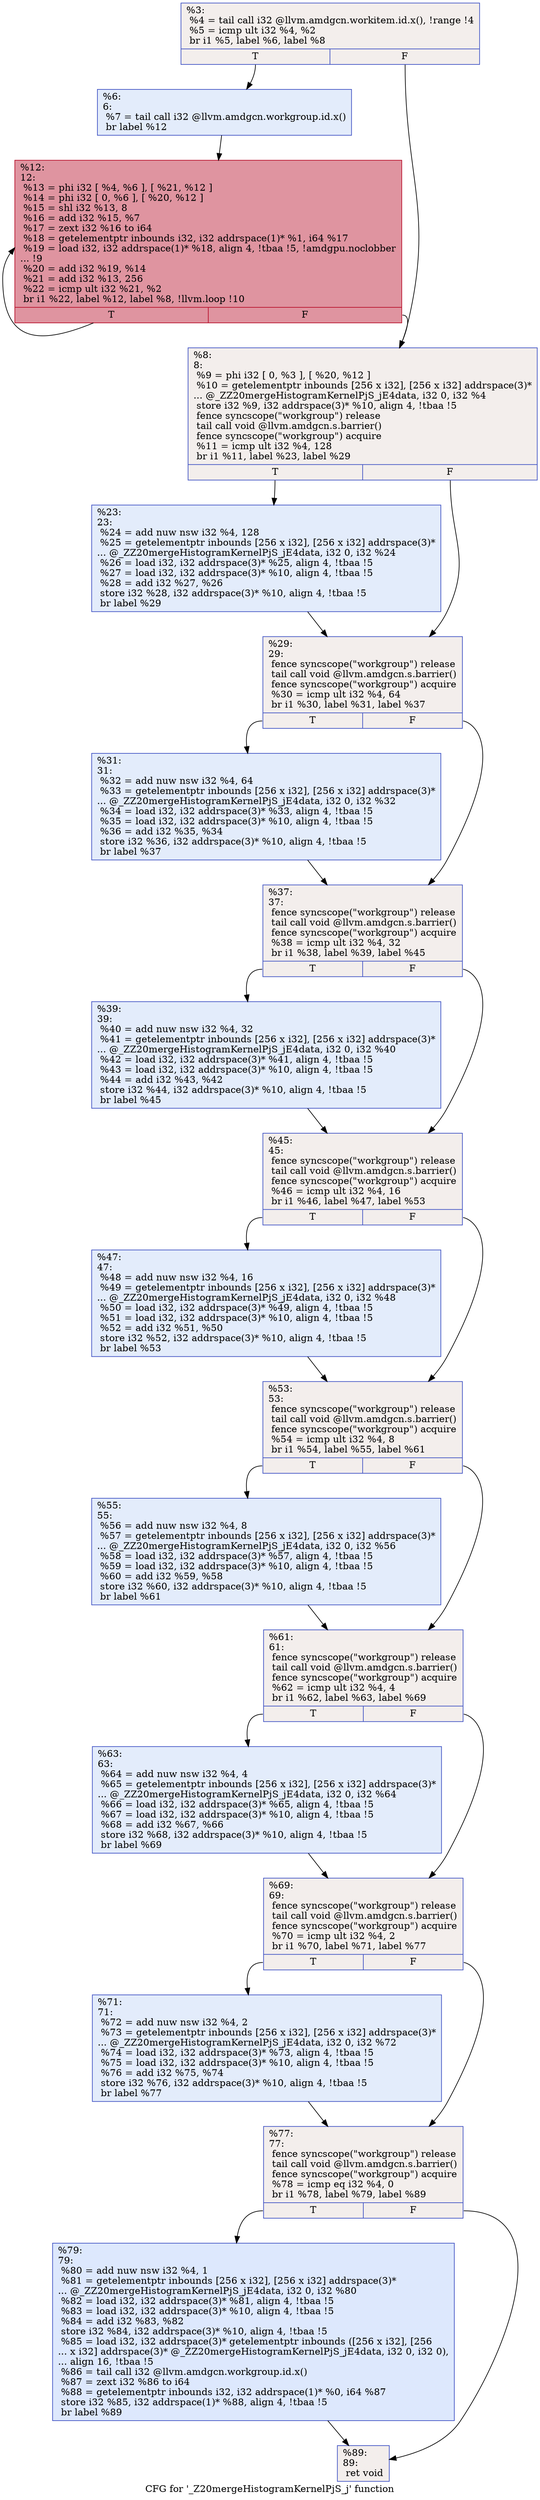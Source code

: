 digraph "CFG for '_Z20mergeHistogramKernelPjS_j' function" {
	label="CFG for '_Z20mergeHistogramKernelPjS_j' function";

	Node0x47792c0 [shape=record,color="#3d50c3ff", style=filled, fillcolor="#e3d9d370",label="{%3:\l  %4 = tail call i32 @llvm.amdgcn.workitem.id.x(), !range !4\l  %5 = icmp ult i32 %4, %2\l  br i1 %5, label %6, label %8\l|{<s0>T|<s1>F}}"];
	Node0x47792c0:s0 -> Node0x477a130;
	Node0x47792c0:s1 -> Node0x477a1c0;
	Node0x477a130 [shape=record,color="#3d50c3ff", style=filled, fillcolor="#bfd3f670",label="{%6:\l6:                                                \l  %7 = tail call i32 @llvm.amdgcn.workgroup.id.x()\l  br label %12\l}"];
	Node0x477a130 -> Node0x477a4a0;
	Node0x477a1c0 [shape=record,color="#3d50c3ff", style=filled, fillcolor="#e3d9d370",label="{%8:\l8:                                                \l  %9 = phi i32 [ 0, %3 ], [ %20, %12 ]\l  %10 = getelementptr inbounds [256 x i32], [256 x i32] addrspace(3)*\l... @_ZZ20mergeHistogramKernelPjS_jE4data, i32 0, i32 %4\l  store i32 %9, i32 addrspace(3)* %10, align 4, !tbaa !5\l  fence syncscope(\"workgroup\") release\l  tail call void @llvm.amdgcn.s.barrier()\l  fence syncscope(\"workgroup\") acquire\l  %11 = icmp ult i32 %4, 128\l  br i1 %11, label %23, label %29\l|{<s0>T|<s1>F}}"];
	Node0x477a1c0:s0 -> Node0x477b320;
	Node0x477a1c0:s1 -> Node0x477b3b0;
	Node0x477a4a0 [shape=record,color="#b70d28ff", style=filled, fillcolor="#b70d2870",label="{%12:\l12:                                               \l  %13 = phi i32 [ %4, %6 ], [ %21, %12 ]\l  %14 = phi i32 [ 0, %6 ], [ %20, %12 ]\l  %15 = shl i32 %13, 8\l  %16 = add i32 %15, %7\l  %17 = zext i32 %16 to i64\l  %18 = getelementptr inbounds i32, i32 addrspace(1)* %1, i64 %17\l  %19 = load i32, i32 addrspace(1)* %18, align 4, !tbaa !5, !amdgpu.noclobber\l... !9\l  %20 = add i32 %19, %14\l  %21 = add i32 %13, 256\l  %22 = icmp ult i32 %21, %2\l  br i1 %22, label %12, label %8, !llvm.loop !10\l|{<s0>T|<s1>F}}"];
	Node0x477a4a0:s0 -> Node0x477a4a0;
	Node0x477a4a0:s1 -> Node0x477a1c0;
	Node0x477b320 [shape=record,color="#3d50c3ff", style=filled, fillcolor="#bfd3f670",label="{%23:\l23:                                               \l  %24 = add nuw nsw i32 %4, 128\l  %25 = getelementptr inbounds [256 x i32], [256 x i32] addrspace(3)*\l... @_ZZ20mergeHistogramKernelPjS_jE4data, i32 0, i32 %24\l  %26 = load i32, i32 addrspace(3)* %25, align 4, !tbaa !5\l  %27 = load i32, i32 addrspace(3)* %10, align 4, !tbaa !5\l  %28 = add i32 %27, %26\l  store i32 %28, i32 addrspace(3)* %10, align 4, !tbaa !5\l  br label %29\l}"];
	Node0x477b320 -> Node0x477b3b0;
	Node0x477b3b0 [shape=record,color="#3d50c3ff", style=filled, fillcolor="#e3d9d370",label="{%29:\l29:                                               \l  fence syncscope(\"workgroup\") release\l  tail call void @llvm.amdgcn.s.barrier()\l  fence syncscope(\"workgroup\") acquire\l  %30 = icmp ult i32 %4, 64\l  br i1 %30, label %31, label %37\l|{<s0>T|<s1>F}}"];
	Node0x477b3b0:s0 -> Node0x477caf0;
	Node0x477b3b0:s1 -> Node0x477cb40;
	Node0x477caf0 [shape=record,color="#3d50c3ff", style=filled, fillcolor="#bfd3f670",label="{%31:\l31:                                               \l  %32 = add nuw nsw i32 %4, 64\l  %33 = getelementptr inbounds [256 x i32], [256 x i32] addrspace(3)*\l... @_ZZ20mergeHistogramKernelPjS_jE4data, i32 0, i32 %32\l  %34 = load i32, i32 addrspace(3)* %33, align 4, !tbaa !5\l  %35 = load i32, i32 addrspace(3)* %10, align 4, !tbaa !5\l  %36 = add i32 %35, %34\l  store i32 %36, i32 addrspace(3)* %10, align 4, !tbaa !5\l  br label %37\l}"];
	Node0x477caf0 -> Node0x477cb40;
	Node0x477cb40 [shape=record,color="#3d50c3ff", style=filled, fillcolor="#e3d9d370",label="{%37:\l37:                                               \l  fence syncscope(\"workgroup\") release\l  tail call void @llvm.amdgcn.s.barrier()\l  fence syncscope(\"workgroup\") acquire\l  %38 = icmp ult i32 %4, 32\l  br i1 %38, label %39, label %45\l|{<s0>T|<s1>F}}"];
	Node0x477cb40:s0 -> Node0x477d330;
	Node0x477cb40:s1 -> Node0x477d380;
	Node0x477d330 [shape=record,color="#3d50c3ff", style=filled, fillcolor="#bfd3f670",label="{%39:\l39:                                               \l  %40 = add nuw nsw i32 %4, 32\l  %41 = getelementptr inbounds [256 x i32], [256 x i32] addrspace(3)*\l... @_ZZ20mergeHistogramKernelPjS_jE4data, i32 0, i32 %40\l  %42 = load i32, i32 addrspace(3)* %41, align 4, !tbaa !5\l  %43 = load i32, i32 addrspace(3)* %10, align 4, !tbaa !5\l  %44 = add i32 %43, %42\l  store i32 %44, i32 addrspace(3)* %10, align 4, !tbaa !5\l  br label %45\l}"];
	Node0x477d330 -> Node0x477d380;
	Node0x477d380 [shape=record,color="#3d50c3ff", style=filled, fillcolor="#e3d9d370",label="{%45:\l45:                                               \l  fence syncscope(\"workgroup\") release\l  tail call void @llvm.amdgcn.s.barrier()\l  fence syncscope(\"workgroup\") acquire\l  %46 = icmp ult i32 %4, 16\l  br i1 %46, label %47, label %53\l|{<s0>T|<s1>F}}"];
	Node0x477d380:s0 -> Node0x477da70;
	Node0x477d380:s1 -> Node0x477dac0;
	Node0x477da70 [shape=record,color="#3d50c3ff", style=filled, fillcolor="#bfd3f670",label="{%47:\l47:                                               \l  %48 = add nuw nsw i32 %4, 16\l  %49 = getelementptr inbounds [256 x i32], [256 x i32] addrspace(3)*\l... @_ZZ20mergeHistogramKernelPjS_jE4data, i32 0, i32 %48\l  %50 = load i32, i32 addrspace(3)* %49, align 4, !tbaa !5\l  %51 = load i32, i32 addrspace(3)* %10, align 4, !tbaa !5\l  %52 = add i32 %51, %50\l  store i32 %52, i32 addrspace(3)* %10, align 4, !tbaa !5\l  br label %53\l}"];
	Node0x477da70 -> Node0x477dac0;
	Node0x477dac0 [shape=record,color="#3d50c3ff", style=filled, fillcolor="#e3d9d370",label="{%53:\l53:                                               \l  fence syncscope(\"workgroup\") release\l  tail call void @llvm.amdgcn.s.barrier()\l  fence syncscope(\"workgroup\") acquire\l  %54 = icmp ult i32 %4, 8\l  br i1 %54, label %55, label %61\l|{<s0>T|<s1>F}}"];
	Node0x477dac0:s0 -> Node0x477e1b0;
	Node0x477dac0:s1 -> Node0x477e200;
	Node0x477e1b0 [shape=record,color="#3d50c3ff", style=filled, fillcolor="#bfd3f670",label="{%55:\l55:                                               \l  %56 = add nuw nsw i32 %4, 8\l  %57 = getelementptr inbounds [256 x i32], [256 x i32] addrspace(3)*\l... @_ZZ20mergeHistogramKernelPjS_jE4data, i32 0, i32 %56\l  %58 = load i32, i32 addrspace(3)* %57, align 4, !tbaa !5\l  %59 = load i32, i32 addrspace(3)* %10, align 4, !tbaa !5\l  %60 = add i32 %59, %58\l  store i32 %60, i32 addrspace(3)* %10, align 4, !tbaa !5\l  br label %61\l}"];
	Node0x477e1b0 -> Node0x477e200;
	Node0x477e200 [shape=record,color="#3d50c3ff", style=filled, fillcolor="#e3d9d370",label="{%61:\l61:                                               \l  fence syncscope(\"workgroup\") release\l  tail call void @llvm.amdgcn.s.barrier()\l  fence syncscope(\"workgroup\") acquire\l  %62 = icmp ult i32 %4, 4\l  br i1 %62, label %63, label %69\l|{<s0>T|<s1>F}}"];
	Node0x477e200:s0 -> Node0x477e8c0;
	Node0x477e200:s1 -> Node0x477e910;
	Node0x477e8c0 [shape=record,color="#3d50c3ff", style=filled, fillcolor="#bfd3f670",label="{%63:\l63:                                               \l  %64 = add nuw nsw i32 %4, 4\l  %65 = getelementptr inbounds [256 x i32], [256 x i32] addrspace(3)*\l... @_ZZ20mergeHistogramKernelPjS_jE4data, i32 0, i32 %64\l  %66 = load i32, i32 addrspace(3)* %65, align 4, !tbaa !5\l  %67 = load i32, i32 addrspace(3)* %10, align 4, !tbaa !5\l  %68 = add i32 %67, %66\l  store i32 %68, i32 addrspace(3)* %10, align 4, !tbaa !5\l  br label %69\l}"];
	Node0x477e8c0 -> Node0x477e910;
	Node0x477e910 [shape=record,color="#3d50c3ff", style=filled, fillcolor="#e3d9d370",label="{%69:\l69:                                               \l  fence syncscope(\"workgroup\") release\l  tail call void @llvm.amdgcn.s.barrier()\l  fence syncscope(\"workgroup\") acquire\l  %70 = icmp ult i32 %4, 2\l  br i1 %70, label %71, label %77\l|{<s0>T|<s1>F}}"];
	Node0x477e910:s0 -> Node0x477f210;
	Node0x477e910:s1 -> Node0x477f260;
	Node0x477f210 [shape=record,color="#3d50c3ff", style=filled, fillcolor="#bfd3f670",label="{%71:\l71:                                               \l  %72 = add nuw nsw i32 %4, 2\l  %73 = getelementptr inbounds [256 x i32], [256 x i32] addrspace(3)*\l... @_ZZ20mergeHistogramKernelPjS_jE4data, i32 0, i32 %72\l  %74 = load i32, i32 addrspace(3)* %73, align 4, !tbaa !5\l  %75 = load i32, i32 addrspace(3)* %10, align 4, !tbaa !5\l  %76 = add i32 %75, %74\l  store i32 %76, i32 addrspace(3)* %10, align 4, !tbaa !5\l  br label %77\l}"];
	Node0x477f210 -> Node0x477f260;
	Node0x477f260 [shape=record,color="#3d50c3ff", style=filled, fillcolor="#e3d9d370",label="{%77:\l77:                                               \l  fence syncscope(\"workgroup\") release\l  tail call void @llvm.amdgcn.s.barrier()\l  fence syncscope(\"workgroup\") acquire\l  %78 = icmp eq i32 %4, 0\l  br i1 %78, label %79, label %89\l|{<s0>T|<s1>F}}"];
	Node0x477f260:s0 -> Node0x477f950;
	Node0x477f260:s1 -> Node0x477f9a0;
	Node0x477f950 [shape=record,color="#3d50c3ff", style=filled, fillcolor="#b2ccfb70",label="{%79:\l79:                                               \l  %80 = add nuw nsw i32 %4, 1\l  %81 = getelementptr inbounds [256 x i32], [256 x i32] addrspace(3)*\l... @_ZZ20mergeHistogramKernelPjS_jE4data, i32 0, i32 %80\l  %82 = load i32, i32 addrspace(3)* %81, align 4, !tbaa !5\l  %83 = load i32, i32 addrspace(3)* %10, align 4, !tbaa !5\l  %84 = add i32 %83, %82\l  store i32 %84, i32 addrspace(3)* %10, align 4, !tbaa !5\l  %85 = load i32, i32 addrspace(3)* getelementptr inbounds ([256 x i32], [256\l... x i32] addrspace(3)* @_ZZ20mergeHistogramKernelPjS_jE4data, i32 0, i32 0),\l... align 16, !tbaa !5\l  %86 = tail call i32 @llvm.amdgcn.workgroup.id.x()\l  %87 = zext i32 %86 to i64\l  %88 = getelementptr inbounds i32, i32 addrspace(1)* %0, i64 %87\l  store i32 %85, i32 addrspace(1)* %88, align 4, !tbaa !5\l  br label %89\l}"];
	Node0x477f950 -> Node0x477f9a0;
	Node0x477f9a0 [shape=record,color="#3d50c3ff", style=filled, fillcolor="#e3d9d370",label="{%89:\l89:                                               \l  ret void\l}"];
}
